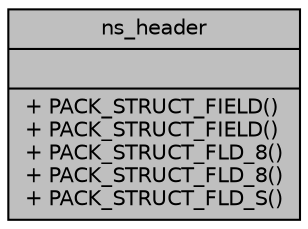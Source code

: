 digraph "ns_header"
{
 // LATEX_PDF_SIZE
  edge [fontname="Helvetica",fontsize="10",labelfontname="Helvetica",labelfontsize="10"];
  node [fontname="Helvetica",fontsize="10",shape=record];
  Node1 [label="{ns_header\n||+ PACK_STRUCT_FIELD()\l+ PACK_STRUCT_FIELD()\l+ PACK_STRUCT_FLD_8()\l+ PACK_STRUCT_FLD_8()\l+ PACK_STRUCT_FLD_S()\l}",height=0.2,width=0.4,color="black", fillcolor="grey75", style="filled", fontcolor="black",tooltip=" "];
}
